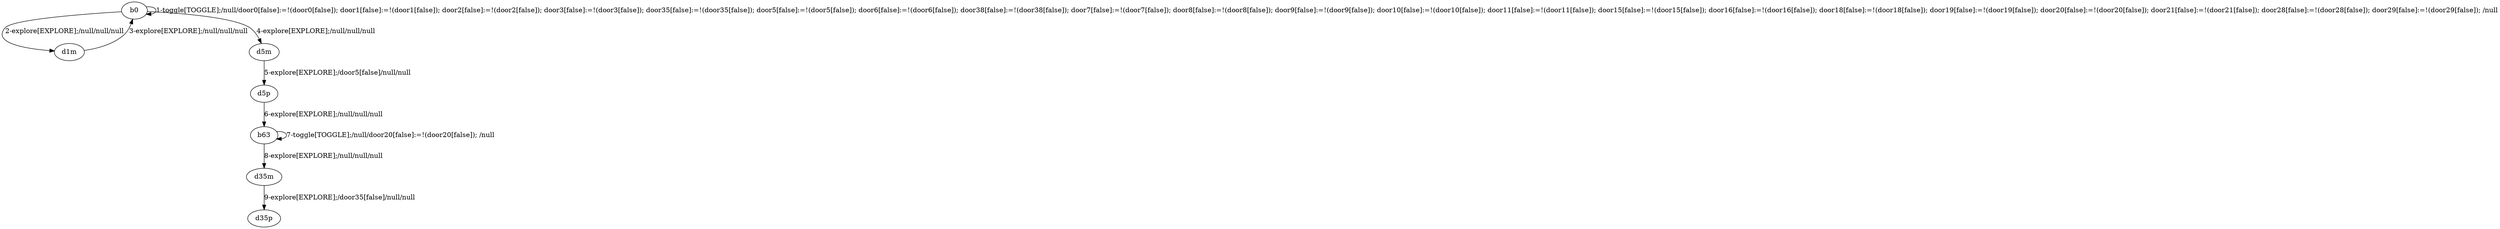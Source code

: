 # Total number of goals covered by this test: 2
# d35m --> d35p
# b63 --> b63

digraph g {
"b0" -> "b0" [label = "1-toggle[TOGGLE];/null/door0[false]:=!(door0[false]); door1[false]:=!(door1[false]); door2[false]:=!(door2[false]); door3[false]:=!(door3[false]); door35[false]:=!(door35[false]); door5[false]:=!(door5[false]); door6[false]:=!(door6[false]); door38[false]:=!(door38[false]); door7[false]:=!(door7[false]); door8[false]:=!(door8[false]); door9[false]:=!(door9[false]); door10[false]:=!(door10[false]); door11[false]:=!(door11[false]); door15[false]:=!(door15[false]); door16[false]:=!(door16[false]); door18[false]:=!(door18[false]); door19[false]:=!(door19[false]); door20[false]:=!(door20[false]); door21[false]:=!(door21[false]); door28[false]:=!(door28[false]); door29[false]:=!(door29[false]); /null"];
"b0" -> "d1m" [label = "2-explore[EXPLORE];/null/null/null"];
"d1m" -> "b0" [label = "3-explore[EXPLORE];/null/null/null"];
"b0" -> "d5m" [label = "4-explore[EXPLORE];/null/null/null"];
"d5m" -> "d5p" [label = "5-explore[EXPLORE];/door5[false]/null/null"];
"d5p" -> "b63" [label = "6-explore[EXPLORE];/null/null/null"];
"b63" -> "b63" [label = "7-toggle[TOGGLE];/null/door20[false]:=!(door20[false]); /null"];
"b63" -> "d35m" [label = "8-explore[EXPLORE];/null/null/null"];
"d35m" -> "d35p" [label = "9-explore[EXPLORE];/door35[false]/null/null"];
}